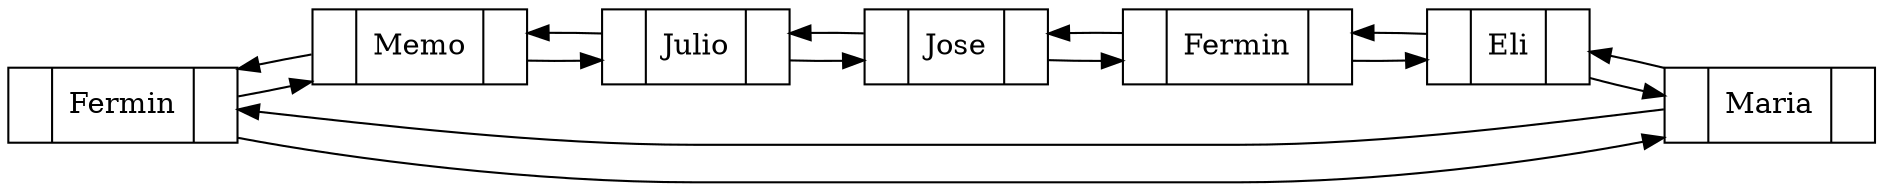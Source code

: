 digraph structs {
	node [shape=record]
	rankdir=LR
	<Game.Doublylinkedlist.Node object at 0x03161950> [label="{|Fermin|}"]
	<Game.Doublylinkedlist.Node object at 0x03161930> [label="{|Memo|}"]
	<Game.Doublylinkedlist.Node object at 0x03161910> [label="{|Julio|}"]
	<Game.Doublylinkedlist.Node object at 0x031618F0> [label="{|Jose|}"]
	<Game.Doublylinkedlist.Node object at 0x031618D0> [label="{|Fermin|}"]
	<Game.Doublylinkedlist.Node object at 0x031618B0> [label="{|Eli|}"]
	<Game.Doublylinkedlist.Node object at 0x03161970> [label="{|Maria|}"]
	<Game.Doublylinkedlist.Node object at 0x03161950> -> <Game.Doublylinkedlist.Node object at 0x03161930>
	<Game.Doublylinkedlist.Node object at 0x03161950> -> <Game.Doublylinkedlist.Node object at 0x03161970>
	<Game.Doublylinkedlist.Node object at 0x03161930> -> <Game.Doublylinkedlist.Node object at 0x03161910>
	<Game.Doublylinkedlist.Node object at 0x03161930> -> <Game.Doublylinkedlist.Node object at 0x03161950>
	<Game.Doublylinkedlist.Node object at 0x03161910> -> <Game.Doublylinkedlist.Node object at 0x031618F0>
	<Game.Doublylinkedlist.Node object at 0x03161910> -> <Game.Doublylinkedlist.Node object at 0x03161930>
	<Game.Doublylinkedlist.Node object at 0x031618F0> -> <Game.Doublylinkedlist.Node object at 0x031618D0>
	<Game.Doublylinkedlist.Node object at 0x031618F0> -> <Game.Doublylinkedlist.Node object at 0x03161910>
	<Game.Doublylinkedlist.Node object at 0x031618D0> -> <Game.Doublylinkedlist.Node object at 0x031618B0>
	<Game.Doublylinkedlist.Node object at 0x031618D0> -> <Game.Doublylinkedlist.Node object at 0x031618F0>
	<Game.Doublylinkedlist.Node object at 0x031618B0> -> <Game.Doublylinkedlist.Node object at 0x03161970>
	<Game.Doublylinkedlist.Node object at 0x031618B0> -> <Game.Doublylinkedlist.Node object at 0x031618D0>
	<Game.Doublylinkedlist.Node object at 0x03161970> -> <Game.Doublylinkedlist.Node object at 0x03161950>
	<Game.Doublylinkedlist.Node object at 0x03161970> -> <Game.Doublylinkedlist.Node object at 0x031618B0>
}
